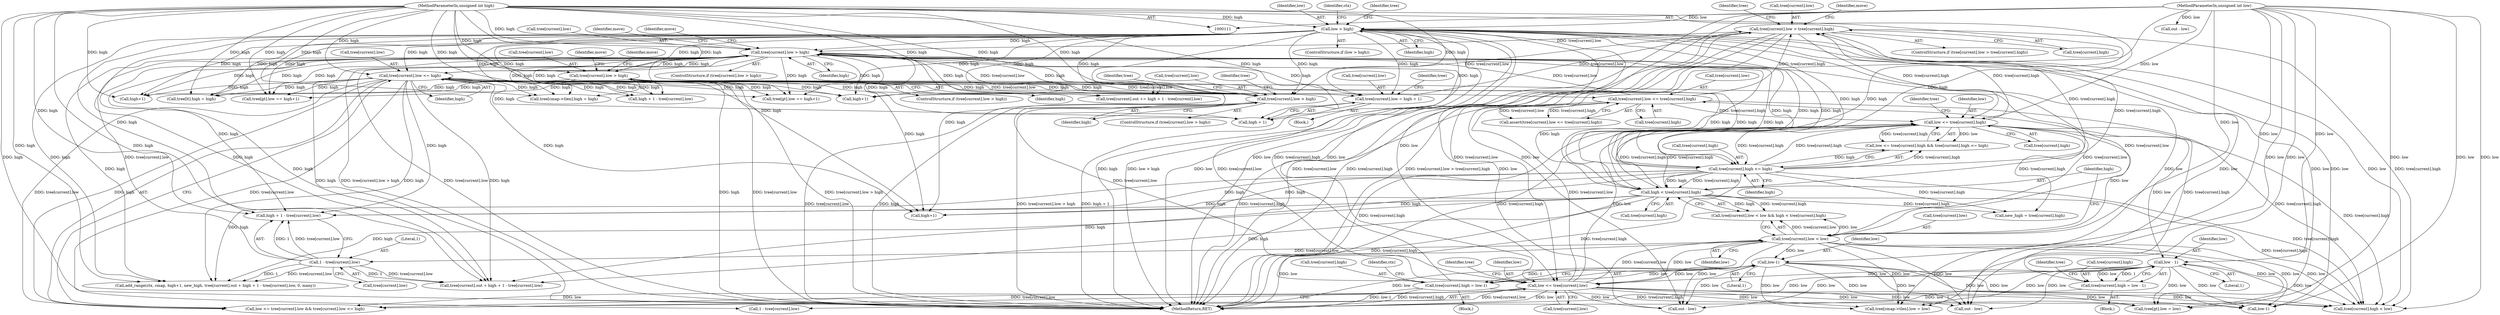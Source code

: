 digraph "1_ghostscript_71ceebcf56e682504da22c4035b39a2d451e8ffd@array" {
"1000683" [label="(Call,tree[current].low > high)"];
"1000208" [label="(Call,tree[current].low > tree[current].high)"];
"1000198" [label="(Call,tree[current].low = high + 1)"];
"1000115" [label="(MethodParameterIn,unsigned int high)"];
"1000328" [label="(Call,tree[current].low > high)"];
"1000257" [label="(Call,tree[current].low <= tree[current].high)"];
"1000175" [label="(Call,tree[current].low <= high)"];
"1000168" [label="(Call,low <= tree[current].low)"];
"1000300" [label="(Call,low-1)"];
"1000271" [label="(Call,tree[current].low < low)"];
"1000232" [label="(Call,low <= tree[current].high)"];
"1000114" [label="(MethodParameterIn,unsigned int low)"];
"1000278" [label="(Call,high < tree[current].high)"];
"1000123" [label="(Call,low > high)"];
"1000239" [label="(Call,tree[current].high <= high)"];
"1000294" [label="(Call,tree[current].high = low-1)"];
"1000253" [label="(Call,low - 1)"];
"1000247" [label="(Call,tree[current].high = low - 1)"];
"1000318" [label="(Call,1 - tree[current].low)"];
"1000369" [label="(Call,tree[current].low > high)"];
"1000242" [label="(Identifier,tree)"];
"1000689" [label="(Identifier,high)"];
"1000682" [label="(ControlStructure,if (tree[current].low > high))"];
"1000183" [label="(Call,tree[current].out += high + 1 - tree[current].low)"];
"1000614" [label="(Call,tree[cmap->tlen].high = high)"];
"1000285" [label="(Block,)"];
"1000287" [label="(Call,new_high = tree[current].high)"];
"1000170" [label="(Call,tree[current].low)"];
"1000258" [label="(Call,tree[current].low)"];
"1000234" [label="(Call,tree[current].high)"];
"1000295" [label="(Call,tree[current].high)"];
"1000271" [label="(Call,tree[current].low < low)"];
"1000318" [label="(Call,1 - tree[current].low)"];
"1000331" [label="(Identifier,tree)"];
"1000181" [label="(Identifier,high)"];
"1000757" [label="(MethodReturn,RET)"];
"1000294" [label="(Call,tree[current].high = low-1)"];
"1000255" [label="(Literal,1)"];
"1000263" [label="(Call,tree[current].high)"];
"1000517" [label="(Call,tree[gt].low == high+1)"];
"1000254" [label="(Identifier,low)"];
"1000207" [label="(ControlStructure,if (tree[current].low > tree[current].high))"];
"1000704" [label="(Call,tree[current].high < low)"];
"1000279" [label="(Identifier,high)"];
"1000260" [label="(Identifier,tree)"];
"1000256" [label="(Call,assert(tree[current].low <= tree[current].high))"];
"1000470" [label="(Call,high+1)"];
"1000277" [label="(Identifier,low)"];
"1000683" [label="(Call,tree[current].low > high)"];
"1000240" [label="(Call,tree[current].high)"];
"1000278" [label="(Call,high < tree[current].high)"];
"1000189" [label="(Call,high + 1 - tree[current].low)"];
"1000693" [label="(Identifier,tree)"];
"1000175" [label="(Call,tree[current].low <= high)"];
"1000168" [label="(Call,low <= tree[current].low)"];
"1000245" [label="(Identifier,high)"];
"1000485" [label="(Call,out - low)"];
"1000253" [label="(Call,low - 1)"];
"1000211" [label="(Identifier,tree)"];
"1000349" [label="(Identifier,move)"];
"1000316" [label="(Call,high + 1 - tree[current].low)"];
"1000368" [label="(ControlStructure,if (tree[current].low > high))"];
"1000182" [label="(Block,)"];
"1000270" [label="(Call,tree[current].low < low && high < tree[current].high)"];
"1000123" [label="(Call,low > high)"];
"1000302" [label="(Literal,1)"];
"1000327" [label="(ControlStructure,if (tree[current].low > high))"];
"1000232" [label="(Call,low <= tree[current].high)"];
"1000209" [label="(Call,tree[current].low)"];
"1000370" [label="(Call,tree[current].low)"];
"1000542" [label="(Call,tree[gt].low = low)"];
"1000257" [label="(Call,tree[current].low <= tree[current].high)"];
"1000684" [label="(Call,tree[current].low)"];
"1000303" [label="(Call,add_range(ctx, cmap, high+1, new_high, tree[current].out + high + 1 - tree[current].low, 0, many))"];
"1000221" [label="(Identifier,move)"];
"1000319" [label="(Literal,1)"];
"1000199" [label="(Call,tree[current].low)"];
"1000122" [label="(ControlStructure,if (low > high))"];
"1000247" [label="(Call,tree[current].high = low - 1)"];
"1000204" [label="(Call,high + 1)"];
"1000425" [label="(Call,low-1)"];
"1000124" [label="(Identifier,low)"];
"1000167" [label="(Call,low <= tree[current].low && tree[current].low <= high)"];
"1000214" [label="(Call,tree[current].high)"];
"1000208" [label="(Call,tree[current].low > tree[current].high)"];
"1000128" [label="(Identifier,ctx)"];
"1000707" [label="(Identifier,tree)"];
"1000191" [label="(Call,1 - tree[current].low)"];
"1000538" [label="(Call,out - low)"];
"1000605" [label="(Call,tree[cmap->tlen].low = low)"];
"1000246" [label="(Block,)"];
"1000239" [label="(Call,tree[current].high <= high)"];
"1000272" [label="(Call,tree[current].low)"];
"1000280" [label="(Call,tree[current].high)"];
"1000523" [label="(Call,high+1)"];
"1000369" [label="(Call,tree[current].low > high)"];
"1000300" [label="(Call,low-1)"];
"1000115" [label="(MethodParameterIn,unsigned int high)"];
"1000334" [label="(Identifier,high)"];
"1000329" [label="(Call,tree[current].low)"];
"1000233" [label="(Identifier,low)"];
"1000444" [label="(Call,tree[lt].high = high)"];
"1000304" [label="(Identifier,ctx)"];
"1000320" [label="(Call,tree[current].low)"];
"1000306" [label="(Call,high+1)"];
"1000248" [label="(Call,tree[current].high)"];
"1000176" [label="(Call,tree[current].low)"];
"1000114" [label="(MethodParameterIn,unsigned int low)"];
"1000198" [label="(Call,tree[current].low = high + 1)"];
"1000125" [label="(Identifier,high)"];
"1000378" [label="(Identifier,move)"];
"1000135" [label="(Identifier,tree)"];
"1000178" [label="(Identifier,tree)"];
"1000390" [label="(Identifier,move)"];
"1000375" [label="(Identifier,high)"];
"1000328" [label="(Call,tree[current].low > high)"];
"1000169" [label="(Identifier,low)"];
"1000301" [label="(Identifier,low)"];
"1000231" [label="(Call,low <= tree[current].high && tree[current].high <= high)"];
"1000464" [label="(Call,tree[gt].low == high+1)"];
"1000337" [label="(Identifier,move)"];
"1000310" [label="(Call,tree[current].out + high + 1 - tree[current].low)"];
"1000440" [label="(Call,out - low)"];
"1000683" -> "1000682"  [label="AST: "];
"1000683" -> "1000689"  [label="CFG: "];
"1000684" -> "1000683"  [label="AST: "];
"1000689" -> "1000683"  [label="AST: "];
"1000693" -> "1000683"  [label="CFG: "];
"1000707" -> "1000683"  [label="CFG: "];
"1000683" -> "1000757"  [label="DDG: tree[current].low"];
"1000683" -> "1000757"  [label="DDG: high"];
"1000683" -> "1000757"  [label="DDG: tree[current].low > high"];
"1000208" -> "1000683"  [label="DDG: tree[current].low"];
"1000369" -> "1000683"  [label="DDG: tree[current].low"];
"1000369" -> "1000683"  [label="DDG: high"];
"1000328" -> "1000683"  [label="DDG: tree[current].low"];
"1000328" -> "1000683"  [label="DDG: high"];
"1000115" -> "1000683"  [label="DDG: high"];
"1000123" -> "1000683"  [label="DDG: high"];
"1000175" -> "1000683"  [label="DDG: high"];
"1000208" -> "1000207"  [label="AST: "];
"1000208" -> "1000214"  [label="CFG: "];
"1000209" -> "1000208"  [label="AST: "];
"1000214" -> "1000208"  [label="AST: "];
"1000221" -> "1000208"  [label="CFG: "];
"1000331" -> "1000208"  [label="CFG: "];
"1000208" -> "1000757"  [label="DDG: tree[current].low"];
"1000208" -> "1000757"  [label="DDG: tree[current].high"];
"1000208" -> "1000757"  [label="DDG: tree[current].low > tree[current].high"];
"1000208" -> "1000168"  [label="DDG: tree[current].low"];
"1000198" -> "1000208"  [label="DDG: tree[current].low"];
"1000278" -> "1000208"  [label="DDG: tree[current].high"];
"1000257" -> "1000208"  [label="DDG: tree[current].high"];
"1000294" -> "1000208"  [label="DDG: tree[current].high"];
"1000232" -> "1000208"  [label="DDG: tree[current].high"];
"1000239" -> "1000208"  [label="DDG: tree[current].high"];
"1000208" -> "1000232"  [label="DDG: tree[current].high"];
"1000208" -> "1000328"  [label="DDG: tree[current].low"];
"1000208" -> "1000704"  [label="DDG: tree[current].high"];
"1000198" -> "1000182"  [label="AST: "];
"1000198" -> "1000204"  [label="CFG: "];
"1000199" -> "1000198"  [label="AST: "];
"1000204" -> "1000198"  [label="AST: "];
"1000211" -> "1000198"  [label="CFG: "];
"1000198" -> "1000757"  [label="DDG: high + 1"];
"1000115" -> "1000198"  [label="DDG: high"];
"1000328" -> "1000198"  [label="DDG: high"];
"1000123" -> "1000198"  [label="DDG: high"];
"1000175" -> "1000198"  [label="DDG: high"];
"1000115" -> "1000111"  [label="AST: "];
"1000115" -> "1000757"  [label="DDG: high"];
"1000115" -> "1000123"  [label="DDG: high"];
"1000115" -> "1000175"  [label="DDG: high"];
"1000115" -> "1000183"  [label="DDG: high"];
"1000115" -> "1000189"  [label="DDG: high"];
"1000115" -> "1000204"  [label="DDG: high"];
"1000115" -> "1000239"  [label="DDG: high"];
"1000115" -> "1000278"  [label="DDG: high"];
"1000115" -> "1000303"  [label="DDG: high"];
"1000115" -> "1000306"  [label="DDG: high"];
"1000115" -> "1000310"  [label="DDG: high"];
"1000115" -> "1000316"  [label="DDG: high"];
"1000115" -> "1000328"  [label="DDG: high"];
"1000115" -> "1000369"  [label="DDG: high"];
"1000115" -> "1000444"  [label="DDG: high"];
"1000115" -> "1000464"  [label="DDG: high"];
"1000115" -> "1000470"  [label="DDG: high"];
"1000115" -> "1000517"  [label="DDG: high"];
"1000115" -> "1000523"  [label="DDG: high"];
"1000115" -> "1000614"  [label="DDG: high"];
"1000328" -> "1000327"  [label="AST: "];
"1000328" -> "1000334"  [label="CFG: "];
"1000329" -> "1000328"  [label="AST: "];
"1000334" -> "1000328"  [label="AST: "];
"1000337" -> "1000328"  [label="CFG: "];
"1000349" -> "1000328"  [label="CFG: "];
"1000328" -> "1000757"  [label="DDG: high"];
"1000328" -> "1000757"  [label="DDG: tree[current].low > high"];
"1000328" -> "1000757"  [label="DDG: tree[current].low"];
"1000328" -> "1000168"  [label="DDG: tree[current].low"];
"1000328" -> "1000175"  [label="DDG: high"];
"1000328" -> "1000183"  [label="DDG: high"];
"1000328" -> "1000189"  [label="DDG: high"];
"1000328" -> "1000204"  [label="DDG: high"];
"1000328" -> "1000239"  [label="DDG: high"];
"1000328" -> "1000278"  [label="DDG: high"];
"1000328" -> "1000303"  [label="DDG: high"];
"1000328" -> "1000306"  [label="DDG: high"];
"1000328" -> "1000310"  [label="DDG: high"];
"1000328" -> "1000316"  [label="DDG: high"];
"1000257" -> "1000328"  [label="DDG: tree[current].low"];
"1000271" -> "1000328"  [label="DDG: tree[current].low"];
"1000318" -> "1000328"  [label="DDG: tree[current].low"];
"1000123" -> "1000328"  [label="DDG: high"];
"1000175" -> "1000328"  [label="DDG: high"];
"1000278" -> "1000328"  [label="DDG: high"];
"1000239" -> "1000328"  [label="DDG: high"];
"1000328" -> "1000444"  [label="DDG: high"];
"1000328" -> "1000464"  [label="DDG: high"];
"1000328" -> "1000470"  [label="DDG: high"];
"1000328" -> "1000517"  [label="DDG: high"];
"1000328" -> "1000523"  [label="DDG: high"];
"1000328" -> "1000614"  [label="DDG: high"];
"1000257" -> "1000256"  [label="AST: "];
"1000257" -> "1000263"  [label="CFG: "];
"1000258" -> "1000257"  [label="AST: "];
"1000263" -> "1000257"  [label="AST: "];
"1000256" -> "1000257"  [label="CFG: "];
"1000257" -> "1000757"  [label="DDG: tree[current].high"];
"1000257" -> "1000232"  [label="DDG: tree[current].high"];
"1000257" -> "1000256"  [label="DDG: tree[current].low"];
"1000257" -> "1000256"  [label="DDG: tree[current].high"];
"1000175" -> "1000257"  [label="DDG: tree[current].low"];
"1000168" -> "1000257"  [label="DDG: tree[current].low"];
"1000247" -> "1000257"  [label="DDG: tree[current].high"];
"1000257" -> "1000704"  [label="DDG: tree[current].high"];
"1000175" -> "1000167"  [label="AST: "];
"1000175" -> "1000181"  [label="CFG: "];
"1000176" -> "1000175"  [label="AST: "];
"1000181" -> "1000175"  [label="AST: "];
"1000167" -> "1000175"  [label="CFG: "];
"1000175" -> "1000167"  [label="DDG: tree[current].low"];
"1000175" -> "1000167"  [label="DDG: high"];
"1000168" -> "1000175"  [label="DDG: tree[current].low"];
"1000123" -> "1000175"  [label="DDG: high"];
"1000175" -> "1000183"  [label="DDG: high"];
"1000175" -> "1000189"  [label="DDG: high"];
"1000175" -> "1000191"  [label="DDG: tree[current].low"];
"1000175" -> "1000204"  [label="DDG: high"];
"1000175" -> "1000239"  [label="DDG: high"];
"1000175" -> "1000271"  [label="DDG: tree[current].low"];
"1000175" -> "1000278"  [label="DDG: high"];
"1000175" -> "1000303"  [label="DDG: high"];
"1000175" -> "1000306"  [label="DDG: high"];
"1000175" -> "1000310"  [label="DDG: high"];
"1000175" -> "1000316"  [label="DDG: high"];
"1000175" -> "1000444"  [label="DDG: high"];
"1000175" -> "1000464"  [label="DDG: high"];
"1000175" -> "1000470"  [label="DDG: high"];
"1000175" -> "1000517"  [label="DDG: high"];
"1000175" -> "1000523"  [label="DDG: high"];
"1000175" -> "1000614"  [label="DDG: high"];
"1000168" -> "1000167"  [label="AST: "];
"1000168" -> "1000170"  [label="CFG: "];
"1000169" -> "1000168"  [label="AST: "];
"1000170" -> "1000168"  [label="AST: "];
"1000178" -> "1000168"  [label="CFG: "];
"1000167" -> "1000168"  [label="CFG: "];
"1000168" -> "1000757"  [label="DDG: low"];
"1000168" -> "1000167"  [label="DDG: low"];
"1000168" -> "1000167"  [label="DDG: tree[current].low"];
"1000300" -> "1000168"  [label="DDG: low"];
"1000271" -> "1000168"  [label="DDG: low"];
"1000123" -> "1000168"  [label="DDG: low"];
"1000253" -> "1000168"  [label="DDG: low"];
"1000114" -> "1000168"  [label="DDG: low"];
"1000168" -> "1000191"  [label="DDG: tree[current].low"];
"1000168" -> "1000232"  [label="DDG: low"];
"1000168" -> "1000271"  [label="DDG: tree[current].low"];
"1000168" -> "1000425"  [label="DDG: low"];
"1000168" -> "1000485"  [label="DDG: low"];
"1000168" -> "1000538"  [label="DDG: low"];
"1000168" -> "1000542"  [label="DDG: low"];
"1000168" -> "1000605"  [label="DDG: low"];
"1000168" -> "1000704"  [label="DDG: low"];
"1000300" -> "1000294"  [label="AST: "];
"1000300" -> "1000302"  [label="CFG: "];
"1000301" -> "1000300"  [label="AST: "];
"1000302" -> "1000300"  [label="AST: "];
"1000294" -> "1000300"  [label="CFG: "];
"1000300" -> "1000757"  [label="DDG: low"];
"1000300" -> "1000294"  [label="DDG: low"];
"1000300" -> "1000294"  [label="DDG: 1"];
"1000271" -> "1000300"  [label="DDG: low"];
"1000114" -> "1000300"  [label="DDG: low"];
"1000300" -> "1000425"  [label="DDG: low"];
"1000300" -> "1000485"  [label="DDG: low"];
"1000300" -> "1000538"  [label="DDG: low"];
"1000300" -> "1000542"  [label="DDG: low"];
"1000300" -> "1000605"  [label="DDG: low"];
"1000300" -> "1000704"  [label="DDG: low"];
"1000271" -> "1000270"  [label="AST: "];
"1000271" -> "1000277"  [label="CFG: "];
"1000272" -> "1000271"  [label="AST: "];
"1000277" -> "1000271"  [label="AST: "];
"1000279" -> "1000271"  [label="CFG: "];
"1000270" -> "1000271"  [label="CFG: "];
"1000271" -> "1000757"  [label="DDG: low"];
"1000271" -> "1000270"  [label="DDG: tree[current].low"];
"1000271" -> "1000270"  [label="DDG: low"];
"1000232" -> "1000271"  [label="DDG: low"];
"1000114" -> "1000271"  [label="DDG: low"];
"1000271" -> "1000318"  [label="DDG: tree[current].low"];
"1000271" -> "1000425"  [label="DDG: low"];
"1000271" -> "1000485"  [label="DDG: low"];
"1000271" -> "1000538"  [label="DDG: low"];
"1000271" -> "1000542"  [label="DDG: low"];
"1000271" -> "1000605"  [label="DDG: low"];
"1000271" -> "1000704"  [label="DDG: low"];
"1000232" -> "1000231"  [label="AST: "];
"1000232" -> "1000234"  [label="CFG: "];
"1000233" -> "1000232"  [label="AST: "];
"1000234" -> "1000232"  [label="AST: "];
"1000242" -> "1000232"  [label="CFG: "];
"1000231" -> "1000232"  [label="CFG: "];
"1000232" -> "1000757"  [label="DDG: tree[current].high"];
"1000232" -> "1000231"  [label="DDG: low"];
"1000232" -> "1000231"  [label="DDG: tree[current].high"];
"1000114" -> "1000232"  [label="DDG: low"];
"1000278" -> "1000232"  [label="DDG: tree[current].high"];
"1000294" -> "1000232"  [label="DDG: tree[current].high"];
"1000239" -> "1000232"  [label="DDG: tree[current].high"];
"1000232" -> "1000239"  [label="DDG: tree[current].high"];
"1000232" -> "1000253"  [label="DDG: low"];
"1000232" -> "1000278"  [label="DDG: tree[current].high"];
"1000232" -> "1000287"  [label="DDG: tree[current].high"];
"1000232" -> "1000704"  [label="DDG: tree[current].high"];
"1000114" -> "1000111"  [label="AST: "];
"1000114" -> "1000757"  [label="DDG: low"];
"1000114" -> "1000123"  [label="DDG: low"];
"1000114" -> "1000253"  [label="DDG: low"];
"1000114" -> "1000425"  [label="DDG: low"];
"1000114" -> "1000440"  [label="DDG: low"];
"1000114" -> "1000485"  [label="DDG: low"];
"1000114" -> "1000538"  [label="DDG: low"];
"1000114" -> "1000542"  [label="DDG: low"];
"1000114" -> "1000605"  [label="DDG: low"];
"1000114" -> "1000704"  [label="DDG: low"];
"1000278" -> "1000270"  [label="AST: "];
"1000278" -> "1000280"  [label="CFG: "];
"1000279" -> "1000278"  [label="AST: "];
"1000280" -> "1000278"  [label="AST: "];
"1000270" -> "1000278"  [label="CFG: "];
"1000278" -> "1000757"  [label="DDG: tree[current].high"];
"1000278" -> "1000270"  [label="DDG: high"];
"1000278" -> "1000270"  [label="DDG: tree[current].high"];
"1000123" -> "1000278"  [label="DDG: high"];
"1000239" -> "1000278"  [label="DDG: high"];
"1000239" -> "1000278"  [label="DDG: tree[current].high"];
"1000278" -> "1000287"  [label="DDG: tree[current].high"];
"1000278" -> "1000303"  [label="DDG: high"];
"1000278" -> "1000306"  [label="DDG: high"];
"1000278" -> "1000310"  [label="DDG: high"];
"1000278" -> "1000316"  [label="DDG: high"];
"1000278" -> "1000704"  [label="DDG: tree[current].high"];
"1000123" -> "1000122"  [label="AST: "];
"1000123" -> "1000125"  [label="CFG: "];
"1000124" -> "1000123"  [label="AST: "];
"1000125" -> "1000123"  [label="AST: "];
"1000128" -> "1000123"  [label="CFG: "];
"1000135" -> "1000123"  [label="CFG: "];
"1000123" -> "1000757"  [label="DDG: high"];
"1000123" -> "1000757"  [label="DDG: low > high"];
"1000123" -> "1000757"  [label="DDG: low"];
"1000123" -> "1000183"  [label="DDG: high"];
"1000123" -> "1000189"  [label="DDG: high"];
"1000123" -> "1000204"  [label="DDG: high"];
"1000123" -> "1000239"  [label="DDG: high"];
"1000123" -> "1000303"  [label="DDG: high"];
"1000123" -> "1000306"  [label="DDG: high"];
"1000123" -> "1000310"  [label="DDG: high"];
"1000123" -> "1000316"  [label="DDG: high"];
"1000123" -> "1000369"  [label="DDG: high"];
"1000123" -> "1000425"  [label="DDG: low"];
"1000123" -> "1000444"  [label="DDG: high"];
"1000123" -> "1000464"  [label="DDG: high"];
"1000123" -> "1000470"  [label="DDG: high"];
"1000123" -> "1000485"  [label="DDG: low"];
"1000123" -> "1000517"  [label="DDG: high"];
"1000123" -> "1000523"  [label="DDG: high"];
"1000123" -> "1000538"  [label="DDG: low"];
"1000123" -> "1000542"  [label="DDG: low"];
"1000123" -> "1000605"  [label="DDG: low"];
"1000123" -> "1000614"  [label="DDG: high"];
"1000123" -> "1000704"  [label="DDG: low"];
"1000239" -> "1000231"  [label="AST: "];
"1000239" -> "1000245"  [label="CFG: "];
"1000240" -> "1000239"  [label="AST: "];
"1000245" -> "1000239"  [label="AST: "];
"1000231" -> "1000239"  [label="CFG: "];
"1000239" -> "1000757"  [label="DDG: tree[current].high"];
"1000239" -> "1000231"  [label="DDG: tree[current].high"];
"1000239" -> "1000231"  [label="DDG: high"];
"1000239" -> "1000287"  [label="DDG: tree[current].high"];
"1000239" -> "1000303"  [label="DDG: high"];
"1000239" -> "1000306"  [label="DDG: high"];
"1000239" -> "1000310"  [label="DDG: high"];
"1000239" -> "1000316"  [label="DDG: high"];
"1000239" -> "1000704"  [label="DDG: tree[current].high"];
"1000294" -> "1000285"  [label="AST: "];
"1000295" -> "1000294"  [label="AST: "];
"1000304" -> "1000294"  [label="CFG: "];
"1000294" -> "1000757"  [label="DDG: low-1"];
"1000294" -> "1000757"  [label="DDG: tree[current].high"];
"1000294" -> "1000704"  [label="DDG: tree[current].high"];
"1000253" -> "1000247"  [label="AST: "];
"1000253" -> "1000255"  [label="CFG: "];
"1000254" -> "1000253"  [label="AST: "];
"1000255" -> "1000253"  [label="AST: "];
"1000247" -> "1000253"  [label="CFG: "];
"1000253" -> "1000757"  [label="DDG: low"];
"1000253" -> "1000247"  [label="DDG: low"];
"1000253" -> "1000247"  [label="DDG: 1"];
"1000253" -> "1000425"  [label="DDG: low"];
"1000253" -> "1000485"  [label="DDG: low"];
"1000253" -> "1000538"  [label="DDG: low"];
"1000253" -> "1000542"  [label="DDG: low"];
"1000253" -> "1000605"  [label="DDG: low"];
"1000253" -> "1000704"  [label="DDG: low"];
"1000247" -> "1000246"  [label="AST: "];
"1000248" -> "1000247"  [label="AST: "];
"1000260" -> "1000247"  [label="CFG: "];
"1000247" -> "1000757"  [label="DDG: low - 1"];
"1000318" -> "1000316"  [label="AST: "];
"1000318" -> "1000320"  [label="CFG: "];
"1000319" -> "1000318"  [label="AST: "];
"1000320" -> "1000318"  [label="AST: "];
"1000316" -> "1000318"  [label="CFG: "];
"1000318" -> "1000303"  [label="DDG: 1"];
"1000318" -> "1000303"  [label="DDG: tree[current].low"];
"1000318" -> "1000310"  [label="DDG: 1"];
"1000318" -> "1000310"  [label="DDG: tree[current].low"];
"1000318" -> "1000316"  [label="DDG: 1"];
"1000318" -> "1000316"  [label="DDG: tree[current].low"];
"1000369" -> "1000368"  [label="AST: "];
"1000369" -> "1000375"  [label="CFG: "];
"1000370" -> "1000369"  [label="AST: "];
"1000375" -> "1000369"  [label="AST: "];
"1000378" -> "1000369"  [label="CFG: "];
"1000390" -> "1000369"  [label="CFG: "];
"1000369" -> "1000757"  [label="DDG: tree[current].low > high"];
"1000369" -> "1000757"  [label="DDG: high"];
"1000369" -> "1000757"  [label="DDG: tree[current].low"];
"1000369" -> "1000444"  [label="DDG: high"];
"1000369" -> "1000464"  [label="DDG: high"];
"1000369" -> "1000470"  [label="DDG: high"];
"1000369" -> "1000517"  [label="DDG: high"];
"1000369" -> "1000523"  [label="DDG: high"];
"1000369" -> "1000614"  [label="DDG: high"];
}
